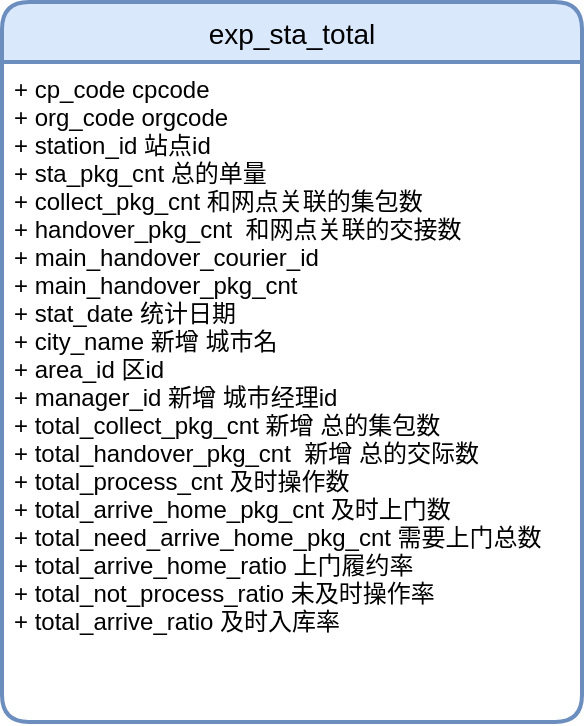 <mxfile version="14.1.4" type="github">
  <diagram id="C-8Ptgl1UD4wa6aH0_Vb" name="Page-1">
    <mxGraphModel dx="1029" dy="676" grid="1" gridSize="10" guides="1" tooltips="1" connect="1" arrows="1" fold="1" page="1" pageScale="1" pageWidth="827" pageHeight="1169" math="0" shadow="0">
      <root>
        <mxCell id="0" />
        <mxCell id="1" parent="0" />
        <mxCell id="9alJJUEFc6NJQmugvf93-1" value="exp_sta_total" style="swimlane;childLayout=stackLayout;horizontal=1;startSize=30;horizontalStack=0;rounded=1;fontSize=14;fontStyle=0;strokeWidth=2;resizeParent=0;resizeLast=1;shadow=0;dashed=0;align=center;fillColor=#dae8fc;strokeColor=#6c8ebf;" parent="1" vertex="1">
          <mxGeometry x="160" y="130" width="290" height="360" as="geometry" />
        </mxCell>
        <mxCell id="9alJJUEFc6NJQmugvf93-2" value="+ cp_code cpcode&#xa;+ org_code orgcode&#xa;+ station_id 站点id&#xa;+ sta_pkg_cnt 总的单量&#xa;+ collect_pkg_cnt 和网点关联的集包数&#xa;+ handover_pkg_cnt  和网点关联的交接数&#xa;+ main_handover_courier_id &#xa;+ main_handover_pkg_cnt&#xa;+ stat_date 统计日期&#xa;+ city_name 新增 城市名&#xa;+ area_id 区id&#xa;+ manager_id 新增 城市经理id&#xa;+ total_collect_pkg_cnt 新增 总的集包数&#xa;+ total_handover_pkg_cnt  新增 总的交际数&#xa;+ total_process_cnt 及时操作数&#xa;+ total_arrive_home_pkg_cnt 及时上门数&#xa;+ total_need_arrive_home_pkg_cnt 需要上门总数&#xa;+ total_arrive_home_ratio 上门履约率&#xa;+ total_not_process_ratio 未及时操作率&#xa;+ total_arrive_ratio 及时入库率&#xa;" style="align=left;strokeColor=none;fillColor=none;spacingLeft=4;fontSize=12;verticalAlign=top;resizable=0;rotatable=0;part=1;" parent="9alJJUEFc6NJQmugvf93-1" vertex="1">
          <mxGeometry y="30" width="290" height="330" as="geometry" />
        </mxCell>
      </root>
    </mxGraphModel>
  </diagram>
</mxfile>
